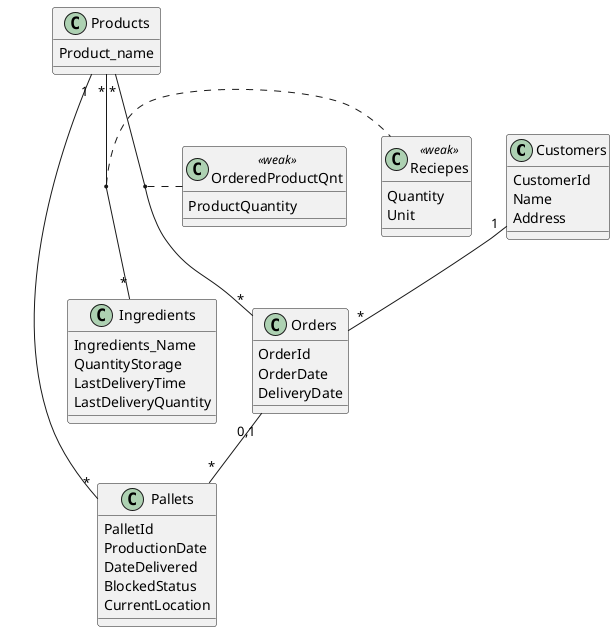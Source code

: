 @startuml
class Customers {
  CustomerId
  Name
  Address

}

class Orders {
  OrderId
  OrderDate
  DeliveryDate

}

class OrderedProductQnt << weak >>{
  ProductQuantity

}

class Products{
  Product_name

}

class Reciepes << weak >> {
  Quantity
  Unit

}

class Ingredients {
  Ingredients_Name
  QuantityStorage
  LastDeliveryTime
  LastDeliveryQuantity

}

class Pallets {
  PalletId
  ProductionDate
  DateDelivered
  BlockedStatus
  CurrentLocation

}



Customers "1" -- "*" Orders

Products"*" -- "*" Orders
(Products, Orders) .. OrderedProductQnt


Products "*" -- "*" Ingredients
(Products, Ingredients) .. Reciepes 
Products "1" -- "*" Pallets
Orders"0,1" -- "*" Pallets
@enduml